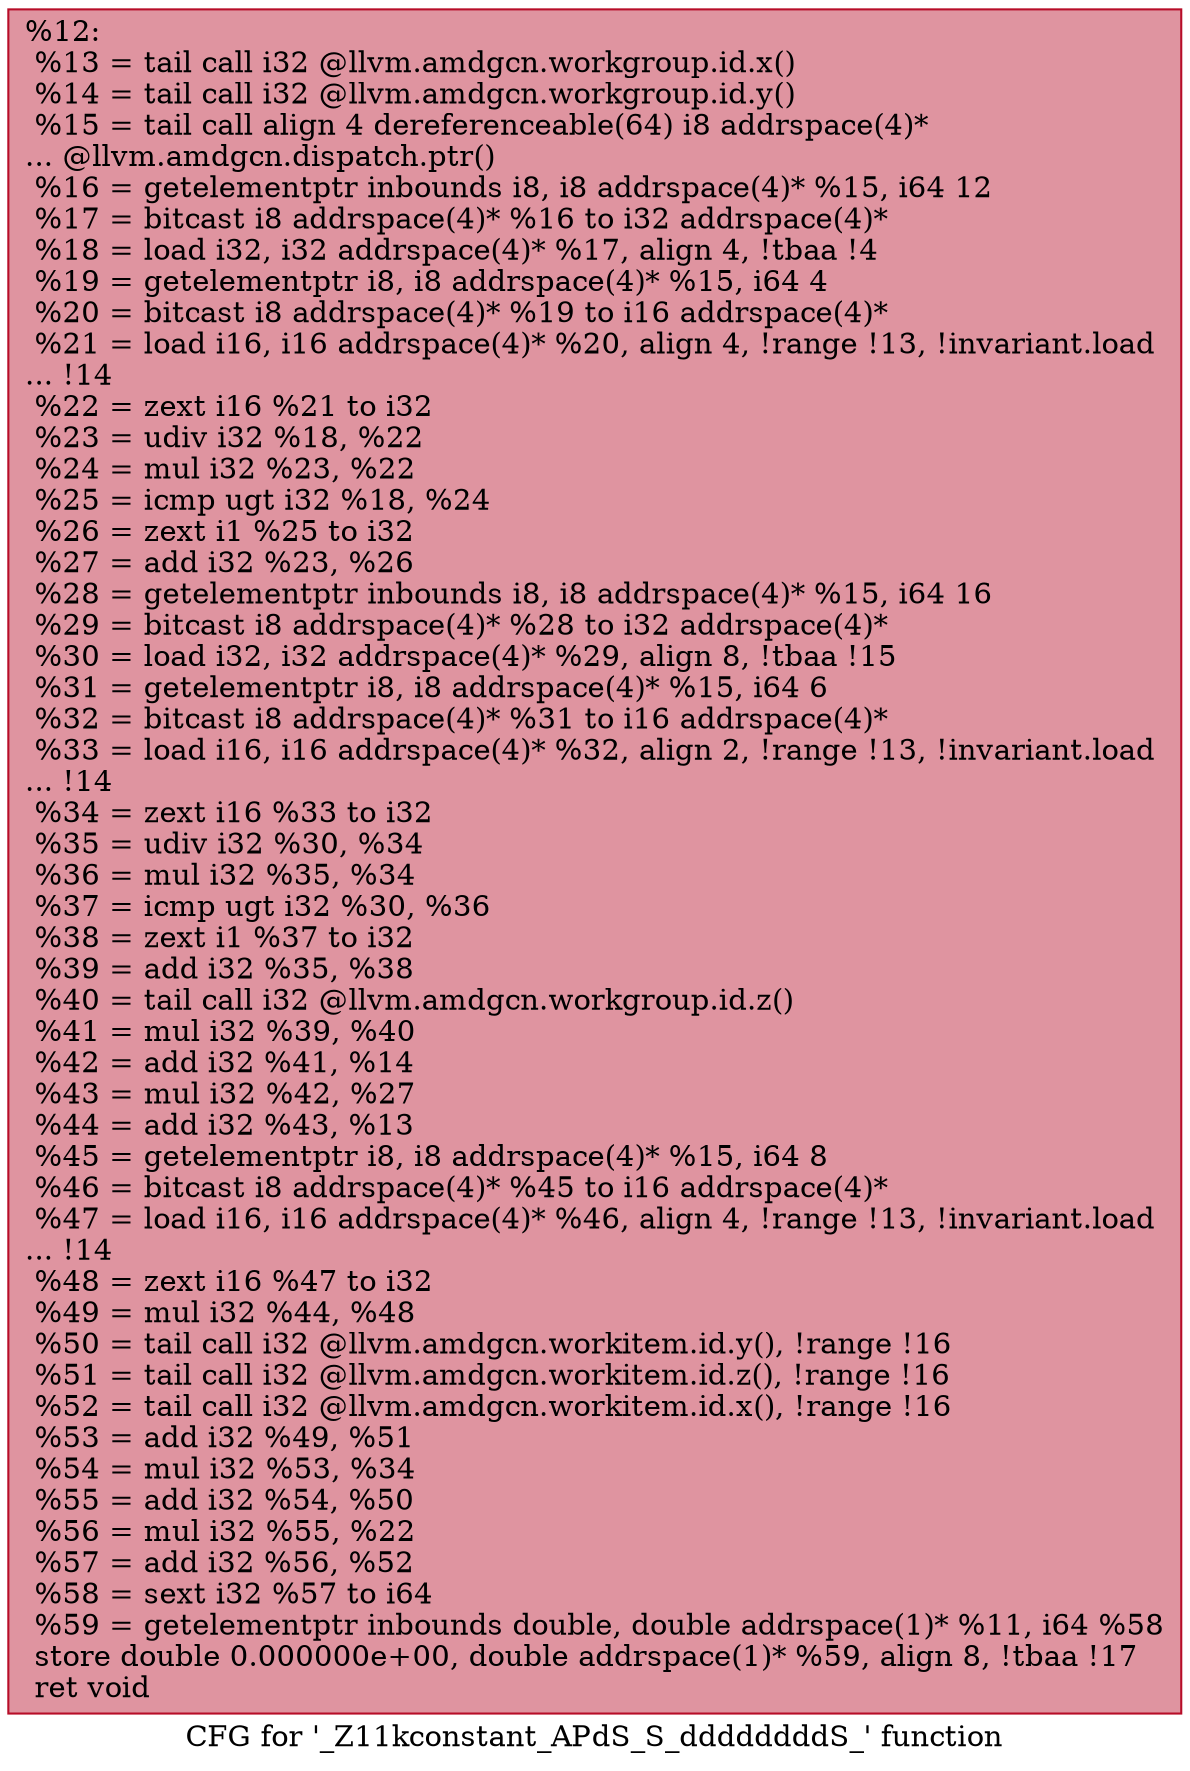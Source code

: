 digraph "CFG for '_Z11kconstant_APdS_S_ddddddddS_' function" {
	label="CFG for '_Z11kconstant_APdS_S_ddddddddS_' function";

	Node0x6082f30 [shape=record,color="#b70d28ff", style=filled, fillcolor="#b70d2870",label="{%12:\l  %13 = tail call i32 @llvm.amdgcn.workgroup.id.x()\l  %14 = tail call i32 @llvm.amdgcn.workgroup.id.y()\l  %15 = tail call align 4 dereferenceable(64) i8 addrspace(4)*\l... @llvm.amdgcn.dispatch.ptr()\l  %16 = getelementptr inbounds i8, i8 addrspace(4)* %15, i64 12\l  %17 = bitcast i8 addrspace(4)* %16 to i32 addrspace(4)*\l  %18 = load i32, i32 addrspace(4)* %17, align 4, !tbaa !4\l  %19 = getelementptr i8, i8 addrspace(4)* %15, i64 4\l  %20 = bitcast i8 addrspace(4)* %19 to i16 addrspace(4)*\l  %21 = load i16, i16 addrspace(4)* %20, align 4, !range !13, !invariant.load\l... !14\l  %22 = zext i16 %21 to i32\l  %23 = udiv i32 %18, %22\l  %24 = mul i32 %23, %22\l  %25 = icmp ugt i32 %18, %24\l  %26 = zext i1 %25 to i32\l  %27 = add i32 %23, %26\l  %28 = getelementptr inbounds i8, i8 addrspace(4)* %15, i64 16\l  %29 = bitcast i8 addrspace(4)* %28 to i32 addrspace(4)*\l  %30 = load i32, i32 addrspace(4)* %29, align 8, !tbaa !15\l  %31 = getelementptr i8, i8 addrspace(4)* %15, i64 6\l  %32 = bitcast i8 addrspace(4)* %31 to i16 addrspace(4)*\l  %33 = load i16, i16 addrspace(4)* %32, align 2, !range !13, !invariant.load\l... !14\l  %34 = zext i16 %33 to i32\l  %35 = udiv i32 %30, %34\l  %36 = mul i32 %35, %34\l  %37 = icmp ugt i32 %30, %36\l  %38 = zext i1 %37 to i32\l  %39 = add i32 %35, %38\l  %40 = tail call i32 @llvm.amdgcn.workgroup.id.z()\l  %41 = mul i32 %39, %40\l  %42 = add i32 %41, %14\l  %43 = mul i32 %42, %27\l  %44 = add i32 %43, %13\l  %45 = getelementptr i8, i8 addrspace(4)* %15, i64 8\l  %46 = bitcast i8 addrspace(4)* %45 to i16 addrspace(4)*\l  %47 = load i16, i16 addrspace(4)* %46, align 4, !range !13, !invariant.load\l... !14\l  %48 = zext i16 %47 to i32\l  %49 = mul i32 %44, %48\l  %50 = tail call i32 @llvm.amdgcn.workitem.id.y(), !range !16\l  %51 = tail call i32 @llvm.amdgcn.workitem.id.z(), !range !16\l  %52 = tail call i32 @llvm.amdgcn.workitem.id.x(), !range !16\l  %53 = add i32 %49, %51\l  %54 = mul i32 %53, %34\l  %55 = add i32 %54, %50\l  %56 = mul i32 %55, %22\l  %57 = add i32 %56, %52\l  %58 = sext i32 %57 to i64\l  %59 = getelementptr inbounds double, double addrspace(1)* %11, i64 %58\l  store double 0.000000e+00, double addrspace(1)* %59, align 8, !tbaa !17\l  ret void\l}"];
}
